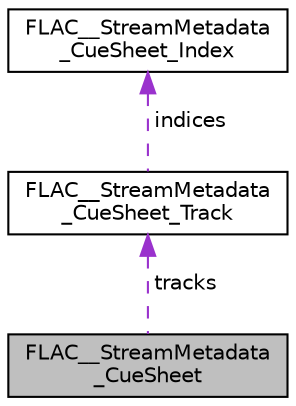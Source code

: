 digraph "FLAC__StreamMetadata_CueSheet"
{
 // LATEX_PDF_SIZE
  edge [fontname="Helvetica",fontsize="10",labelfontname="Helvetica",labelfontsize="10"];
  node [fontname="Helvetica",fontsize="10",shape=record];
  Node1 [label="FLAC__StreamMetadata\l_CueSheet",height=0.2,width=0.4,color="black", fillcolor="grey75", style="filled", fontcolor="black",tooltip=" "];
  Node2 -> Node1 [dir="back",color="darkorchid3",fontsize="10",style="dashed",label=" tracks" ];
  Node2 [label="FLAC__StreamMetadata\l_CueSheet_Track",height=0.2,width=0.4,color="black", fillcolor="white", style="filled",URL="$d3/d9a/structFLAC____StreamMetadata__CueSheet__Track.html",tooltip=" "];
  Node3 -> Node2 [dir="back",color="darkorchid3",fontsize="10",style="dashed",label=" indices" ];
  Node3 [label="FLAC__StreamMetadata\l_CueSheet_Index",height=0.2,width=0.4,color="black", fillcolor="white", style="filled",URL="$d9/db5/structFLAC____StreamMetadata__CueSheet__Index.html",tooltip=" "];
}
